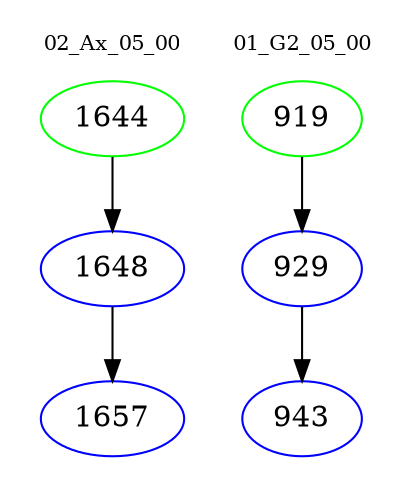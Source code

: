 digraph{
subgraph cluster_0 {
color = white
label = "02_Ax_05_00";
fontsize=10;
T0_1644 [label="1644", color="green"]
T0_1644 -> T0_1648 [color="black"]
T0_1648 [label="1648", color="blue"]
T0_1648 -> T0_1657 [color="black"]
T0_1657 [label="1657", color="blue"]
}
subgraph cluster_1 {
color = white
label = "01_G2_05_00";
fontsize=10;
T1_919 [label="919", color="green"]
T1_919 -> T1_929 [color="black"]
T1_929 [label="929", color="blue"]
T1_929 -> T1_943 [color="black"]
T1_943 [label="943", color="blue"]
}
}
